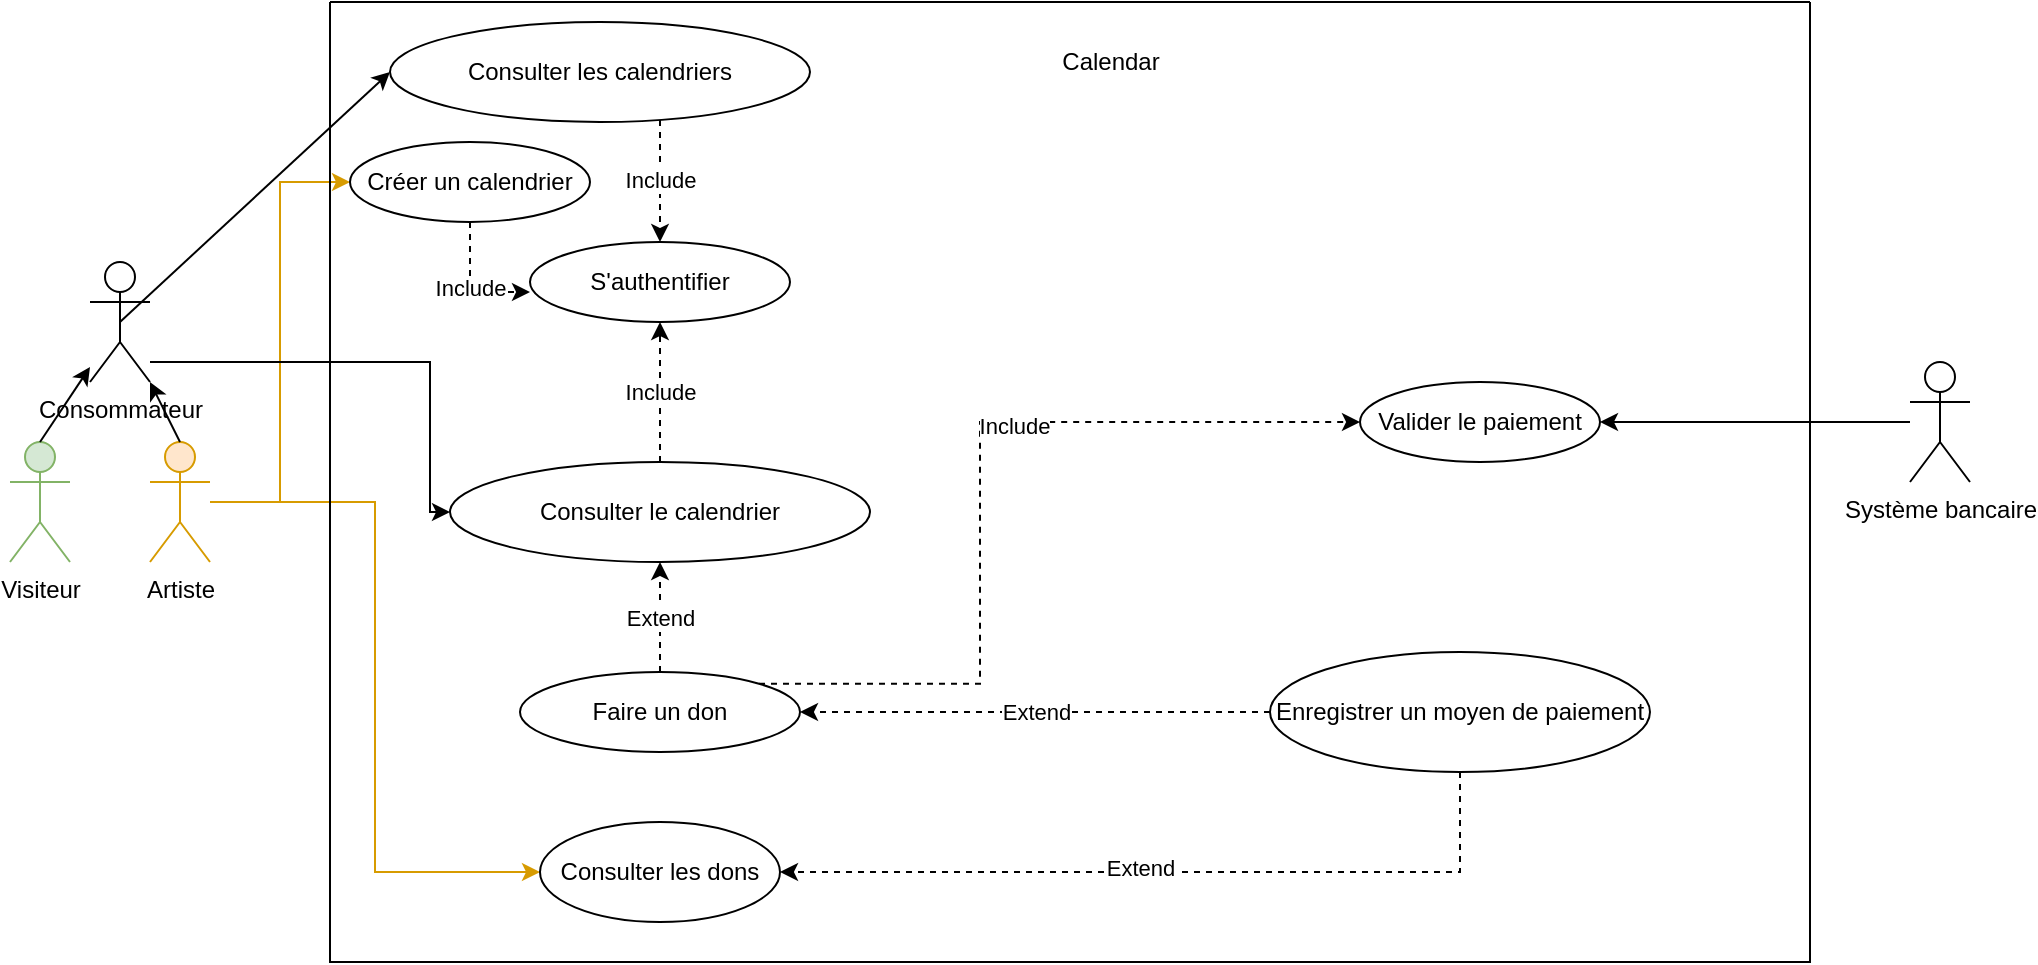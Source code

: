 <mxfile version="15.8.7" type="device" pages="8"><diagram id="QAnJ51kkM_QTyxlCYw_B" name="Calendar"><mxGraphModel dx="1422" dy="881" grid="1" gridSize="10" guides="1" tooltips="1" connect="1" arrows="1" fold="1" page="1" pageScale="1" pageWidth="850" pageHeight="1100" math="0" shadow="0"><root><mxCell id="0"/><mxCell id="1" parent="0"/><mxCell id="khuNeFRZMQMcJJ1QajsF-17" style="edgeStyle=orthogonalEdgeStyle;rounded=0;orthogonalLoop=1;jettySize=auto;html=1;entryX=0;entryY=0.5;entryDx=0;entryDy=0;fillColor=#ffe6cc;strokeColor=#d79b00;" parent="1" source="khuNeFRZMQMcJJ1QajsF-1" target="khuNeFRZMQMcJJ1QajsF-16" edge="1"><mxGeometry relative="1" as="geometry"/></mxCell><mxCell id="khuNeFRZMQMcJJ1QajsF-32" style="edgeStyle=orthogonalEdgeStyle;rounded=0;orthogonalLoop=1;jettySize=auto;html=1;entryX=0;entryY=0.5;entryDx=0;entryDy=0;fillColor=#ffe6cc;strokeColor=#d79b00;" parent="1" source="khuNeFRZMQMcJJ1QajsF-1" target="khuNeFRZMQMcJJ1QajsF-30" edge="1"><mxGeometry relative="1" as="geometry"/></mxCell><mxCell id="khuNeFRZMQMcJJ1QajsF-1" value="Artiste" style="shape=umlActor;verticalLabelPosition=bottom;verticalAlign=top;html=1;outlineConnect=0;fillColor=#ffe6cc;strokeColor=#d79b00;" parent="1" vertex="1"><mxGeometry x="100" y="350" width="30" height="60" as="geometry"/></mxCell><mxCell id="khuNeFRZMQMcJJ1QajsF-3" value="" style="swimlane;startSize=0;" parent="1" vertex="1"><mxGeometry x="190" y="130" width="740" height="480" as="geometry"/></mxCell><mxCell id="khuNeFRZMQMcJJ1QajsF-11" value="Include" style="edgeStyle=orthogonalEdgeStyle;rounded=0;orthogonalLoop=1;jettySize=auto;html=1;entryX=0.5;entryY=0;entryDx=0;entryDy=0;dashed=1;" parent="khuNeFRZMQMcJJ1QajsF-3" source="khuNeFRZMQMcJJ1QajsF-4" target="khuNeFRZMQMcJJ1QajsF-5" edge="1"><mxGeometry relative="1" as="geometry"><Array as="points"><mxPoint x="165" y="70"/><mxPoint x="165" y="70"/></Array></mxGeometry></mxCell><mxCell id="khuNeFRZMQMcJJ1QajsF-4" value="Consulter les calendriers" style="ellipse;whiteSpace=wrap;html=1;" parent="khuNeFRZMQMcJJ1QajsF-3" vertex="1"><mxGeometry x="30" y="10" width="210" height="50" as="geometry"/></mxCell><mxCell id="khuNeFRZMQMcJJ1QajsF-5" value="S'authentifier" style="ellipse;whiteSpace=wrap;html=1;" parent="khuNeFRZMQMcJJ1QajsF-3" vertex="1"><mxGeometry x="100" y="120" width="130" height="40" as="geometry"/></mxCell><mxCell id="khuNeFRZMQMcJJ1QajsF-15" value="Extend" style="edgeStyle=orthogonalEdgeStyle;rounded=0;orthogonalLoop=1;jettySize=auto;html=1;entryX=1;entryY=0.5;entryDx=0;entryDy=0;dashed=1;" parent="khuNeFRZMQMcJJ1QajsF-3" source="khuNeFRZMQMcJJ1QajsF-12" target="khuNeFRZMQMcJJ1QajsF-13" edge="1"><mxGeometry relative="1" as="geometry"/></mxCell><mxCell id="khuNeFRZMQMcJJ1QajsF-19" style="edgeStyle=orthogonalEdgeStyle;rounded=0;orthogonalLoop=1;jettySize=auto;html=1;entryX=1;entryY=0.5;entryDx=0;entryDy=0;dashed=1;exitX=0.5;exitY=1;exitDx=0;exitDy=0;" parent="khuNeFRZMQMcJJ1QajsF-3" source="khuNeFRZMQMcJJ1QajsF-12" target="khuNeFRZMQMcJJ1QajsF-16" edge="1"><mxGeometry relative="1" as="geometry"><Array as="points"><mxPoint x="565" y="435"/></Array></mxGeometry></mxCell><mxCell id="khuNeFRZMQMcJJ1QajsF-20" value="Extend" style="edgeLabel;html=1;align=center;verticalAlign=middle;resizable=0;points=[];" parent="khuNeFRZMQMcJJ1QajsF-19" vertex="1" connectable="0"><mxGeometry x="0.078" y="-2" relative="1" as="geometry"><mxPoint as="offset"/></mxGeometry></mxCell><mxCell id="khuNeFRZMQMcJJ1QajsF-12" value="Enregistrer un moyen de paiement" style="ellipse;whiteSpace=wrap;html=1;" parent="khuNeFRZMQMcJJ1QajsF-3" vertex="1"><mxGeometry x="470" y="325" width="190" height="60" as="geometry"/></mxCell><mxCell id="khuNeFRZMQMcJJ1QajsF-24" style="edgeStyle=orthogonalEdgeStyle;rounded=0;orthogonalLoop=1;jettySize=auto;html=1;entryX=0;entryY=0.5;entryDx=0;entryDy=0;dashed=1;exitX=1;exitY=0;exitDx=0;exitDy=0;" parent="khuNeFRZMQMcJJ1QajsF-3" source="khuNeFRZMQMcJJ1QajsF-13" target="khuNeFRZMQMcJJ1QajsF-23" edge="1"><mxGeometry relative="1" as="geometry"><Array as="points"><mxPoint x="325" y="341"/><mxPoint x="325" y="210"/></Array></mxGeometry></mxCell><mxCell id="khuNeFRZMQMcJJ1QajsF-25" value="Include" style="edgeLabel;html=1;align=center;verticalAlign=middle;resizable=0;points=[];" parent="khuNeFRZMQMcJJ1QajsF-24" vertex="1" connectable="0"><mxGeometry x="0.196" y="-2" relative="1" as="geometry"><mxPoint as="offset"/></mxGeometry></mxCell><mxCell id="Dskp-gYZ2huNioITbBGp-4" value="Extend" style="edgeStyle=orthogonalEdgeStyle;rounded=0;orthogonalLoop=1;jettySize=auto;html=1;entryX=0.5;entryY=1;entryDx=0;entryDy=0;dashed=1;" parent="khuNeFRZMQMcJJ1QajsF-3" source="khuNeFRZMQMcJJ1QajsF-13" target="Dskp-gYZ2huNioITbBGp-1" edge="1"><mxGeometry relative="1" as="geometry"/></mxCell><mxCell id="khuNeFRZMQMcJJ1QajsF-13" value="Faire un don" style="ellipse;whiteSpace=wrap;html=1;" parent="khuNeFRZMQMcJJ1QajsF-3" vertex="1"><mxGeometry x="95" y="335" width="140" height="40" as="geometry"/></mxCell><mxCell id="khuNeFRZMQMcJJ1QajsF-16" value="Consulter les dons" style="ellipse;whiteSpace=wrap;html=1;" parent="khuNeFRZMQMcJJ1QajsF-3" vertex="1"><mxGeometry x="105" y="410" width="120" height="50" as="geometry"/></mxCell><mxCell id="khuNeFRZMQMcJJ1QajsF-23" value="Valider le paiement" style="ellipse;whiteSpace=wrap;html=1;" parent="khuNeFRZMQMcJJ1QajsF-3" vertex="1"><mxGeometry x="515" y="190" width="120" height="40" as="geometry"/></mxCell><mxCell id="khuNeFRZMQMcJJ1QajsF-31" value="Include" style="edgeStyle=orthogonalEdgeStyle;rounded=0;orthogonalLoop=1;jettySize=auto;html=1;dashed=1;" parent="khuNeFRZMQMcJJ1QajsF-3" source="khuNeFRZMQMcJJ1QajsF-30" edge="1"><mxGeometry relative="1" as="geometry"><mxPoint x="100" y="145" as="targetPoint"/><Array as="points"><mxPoint x="70" y="145"/></Array></mxGeometry></mxCell><mxCell id="khuNeFRZMQMcJJ1QajsF-30" value="Créer un calendrier" style="ellipse;whiteSpace=wrap;html=1;" parent="khuNeFRZMQMcJJ1QajsF-3" vertex="1"><mxGeometry x="10" y="70" width="120" height="40" as="geometry"/></mxCell><mxCell id="Dskp-gYZ2huNioITbBGp-3" value="Include" style="edgeStyle=orthogonalEdgeStyle;rounded=0;orthogonalLoop=1;jettySize=auto;html=1;dashed=1;" parent="khuNeFRZMQMcJJ1QajsF-3" source="Dskp-gYZ2huNioITbBGp-1" target="khuNeFRZMQMcJJ1QajsF-5" edge="1"><mxGeometry relative="1" as="geometry"/></mxCell><mxCell id="Dskp-gYZ2huNioITbBGp-1" value="Consulter le calendrier" style="ellipse;whiteSpace=wrap;html=1;" parent="khuNeFRZMQMcJJ1QajsF-3" vertex="1"><mxGeometry x="60" y="230" width="210" height="50" as="geometry"/></mxCell><mxCell id="khuNeFRZMQMcJJ1QajsF-6" value="Visiteur" style="shape=umlActor;verticalLabelPosition=bottom;verticalAlign=top;html=1;outlineConnect=0;fillColor=#d5e8d4;strokeColor=#82b366;" parent="1" vertex="1"><mxGeometry x="30" y="350" width="30" height="60" as="geometry"/></mxCell><mxCell id="Dskp-gYZ2huNioITbBGp-2" style="edgeStyle=orthogonalEdgeStyle;rounded=0;orthogonalLoop=1;jettySize=auto;html=1;entryX=0;entryY=0.5;entryDx=0;entryDy=0;" parent="1" source="khuNeFRZMQMcJJ1QajsF-7" target="Dskp-gYZ2huNioITbBGp-1" edge="1"><mxGeometry relative="1" as="geometry"><Array as="points"><mxPoint x="240" y="310"/></Array></mxGeometry></mxCell><mxCell id="khuNeFRZMQMcJJ1QajsF-7" value="Consommateur" style="shape=umlActor;verticalLabelPosition=bottom;verticalAlign=top;html=1;outlineConnect=0;" parent="1" vertex="1"><mxGeometry x="70" y="260" width="30" height="60" as="geometry"/></mxCell><mxCell id="khuNeFRZMQMcJJ1QajsF-8" value="" style="endArrow=classic;html=1;rounded=0;exitX=0.5;exitY=0;exitDx=0;exitDy=0;exitPerimeter=0;" parent="1" source="khuNeFRZMQMcJJ1QajsF-6" target="khuNeFRZMQMcJJ1QajsF-7" edge="1"><mxGeometry width="50" height="50" relative="1" as="geometry"><mxPoint x="50" y="390" as="sourcePoint"/><mxPoint x="80" y="340" as="targetPoint"/></mxGeometry></mxCell><mxCell id="khuNeFRZMQMcJJ1QajsF-9" value="" style="endArrow=classic;html=1;rounded=0;exitX=0.5;exitY=0;exitDx=0;exitDy=0;exitPerimeter=0;" parent="1" source="khuNeFRZMQMcJJ1QajsF-1" target="khuNeFRZMQMcJJ1QajsF-7" edge="1"><mxGeometry width="50" height="50" relative="1" as="geometry"><mxPoint x="50" y="390" as="sourcePoint"/><mxPoint x="100" y="340" as="targetPoint"/></mxGeometry></mxCell><mxCell id="khuNeFRZMQMcJJ1QajsF-10" value="" style="endArrow=classic;html=1;rounded=0;entryX=0;entryY=0.5;entryDx=0;entryDy=0;exitX=0.5;exitY=0.5;exitDx=0;exitDy=0;exitPerimeter=0;" parent="1" source="khuNeFRZMQMcJJ1QajsF-7" target="khuNeFRZMQMcJJ1QajsF-4" edge="1"><mxGeometry width="50" height="50" relative="1" as="geometry"><mxPoint x="190" y="540" as="sourcePoint"/><mxPoint x="240" y="490" as="targetPoint"/></mxGeometry></mxCell><mxCell id="khuNeFRZMQMcJJ1QajsF-26" style="edgeStyle=orthogonalEdgeStyle;rounded=0;orthogonalLoop=1;jettySize=auto;html=1;entryX=1;entryY=0.5;entryDx=0;entryDy=0;" parent="1" source="khuNeFRZMQMcJJ1QajsF-21" target="khuNeFRZMQMcJJ1QajsF-23" edge="1"><mxGeometry relative="1" as="geometry"/></mxCell><mxCell id="khuNeFRZMQMcJJ1QajsF-21" value="Système bancaire" style="shape=umlActor;verticalLabelPosition=bottom;verticalAlign=top;html=1;outlineConnect=0;" parent="1" vertex="1"><mxGeometry x="980" y="310" width="30" height="60" as="geometry"/></mxCell><mxCell id="62LwRVqMm_pIJMhasLkc-1" value="Calendar" style="text;html=1;align=center;verticalAlign=middle;resizable=0;points=[];autosize=1;strokeColor=none;fillColor=none;" parent="1" vertex="1"><mxGeometry x="550" y="150" width="60" height="20" as="geometry"/></mxCell></root></mxGraphModel></diagram><diagram id="EEu-rgl-VA8itGgwEoqN" name="Create Event"><mxGraphModel dx="981" dy="597" grid="1" gridSize="10" guides="1" tooltips="1" connect="1" arrows="1" fold="1" page="1" pageScale="1" pageWidth="827" pageHeight="1169" math="0" shadow="0"><root><mxCell id="dJvkzDoscvJhENRIlzeY-0"/><mxCell id="dJvkzDoscvJhENRIlzeY-1" parent="dJvkzDoscvJhENRIlzeY-0"/><mxCell id="95wWeWLWYeje0XpT8ibe-1" style="edgeStyle=orthogonalEdgeStyle;rounded=0;orthogonalLoop=1;jettySize=auto;html=1;" edge="1" parent="dJvkzDoscvJhENRIlzeY-1" source="dJvkzDoscvJhENRIlzeY-2" target="95wWeWLWYeje0XpT8ibe-0"><mxGeometry relative="1" as="geometry"/></mxCell><mxCell id="dJvkzDoscvJhENRIlzeY-2" value="Créateur" style="shape=umlActor;verticalLabelPosition=bottom;verticalAlign=top;html=1;outlineConnect=0;" vertex="1" parent="dJvkzDoscvJhENRIlzeY-1"><mxGeometry x="90" y="130" width="30" height="60" as="geometry"/></mxCell><mxCell id="dJvkzDoscvJhENRIlzeY-4" value="" style="swimlane;startSize=0;" vertex="1" parent="dJvkzDoscvJhENRIlzeY-1"><mxGeometry x="200" y="90" width="250" height="230" as="geometry"/></mxCell><mxCell id="YPnproOZ94b61NYP9g4C-0" value="Include" style="edgeStyle=orthogonalEdgeStyle;rounded=0;orthogonalLoop=1;jettySize=auto;html=1;entryX=0.5;entryY=0;entryDx=0;entryDy=0;dashed=1;" edge="1" parent="dJvkzDoscvJhENRIlzeY-4" source="95wWeWLWYeje0XpT8ibe-0" target="MPd494-GOhhf2uIdvJJ8-0"><mxGeometry relative="1" as="geometry"/></mxCell><mxCell id="95wWeWLWYeje0XpT8ibe-0" value="Créer un événement" style="ellipse;whiteSpace=wrap;html=1;" vertex="1" parent="dJvkzDoscvJhENRIlzeY-4"><mxGeometry x="80" y="40" width="120" height="60" as="geometry"/></mxCell><mxCell id="MPd494-GOhhf2uIdvJJ8-0" value="S'authentifier" style="ellipse;whiteSpace=wrap;html=1;" vertex="1" parent="dJvkzDoscvJhENRIlzeY-4"><mxGeometry x="75" y="150" width="130" height="40" as="geometry"/></mxCell><mxCell id="LBwnPuI4H_gBrWLcucVW-0" value="Admin" style="shape=umlActor;verticalLabelPosition=bottom;verticalAlign=top;html=1;outlineConnect=0;" vertex="1" parent="dJvkzDoscvJhENRIlzeY-1"><mxGeometry x="140" y="230" width="30" height="60" as="geometry"/></mxCell><mxCell id="LBwnPuI4H_gBrWLcucVW-1" value="Artiste" style="shape=umlActor;verticalLabelPosition=bottom;verticalAlign=top;html=1;outlineConnect=0;" vertex="1" parent="dJvkzDoscvJhENRIlzeY-1"><mxGeometry x="50" y="230" width="30" height="60" as="geometry"/></mxCell><mxCell id="LBwnPuI4H_gBrWLcucVW-2" value="" style="endArrow=classic;html=1;rounded=0;exitX=0.75;exitY=0.1;exitDx=0;exitDy=0;exitPerimeter=0;" edge="1" parent="dJvkzDoscvJhENRIlzeY-1" source="LBwnPuI4H_gBrWLcucVW-1"><mxGeometry width="50" height="50" relative="1" as="geometry"><mxPoint x="140" y="330" as="sourcePoint"/><mxPoint x="90" y="210" as="targetPoint"/></mxGeometry></mxCell><mxCell id="LBwnPuI4H_gBrWLcucVW-4" value="" style="endArrow=classic;html=1;rounded=0;exitX=0.25;exitY=0.1;exitDx=0;exitDy=0;exitPerimeter=0;" edge="1" parent="dJvkzDoscvJhENRIlzeY-1" source="LBwnPuI4H_gBrWLcucVW-0"><mxGeometry width="50" height="50" relative="1" as="geometry"><mxPoint x="140" y="330" as="sourcePoint"/><mxPoint x="120" y="210" as="targetPoint"/></mxGeometry></mxCell><mxCell id="98RrRQ-uSH5Tw5-s54lu-0" value="Create Event" style="text;html=1;align=center;verticalAlign=middle;resizable=0;points=[];autosize=1;strokeColor=none;fillColor=none;" vertex="1" parent="dJvkzDoscvJhENRIlzeY-1"><mxGeometry x="285" y="90" width="90" height="20" as="geometry"/></mxCell></root></mxGraphModel></diagram><diagram id="XHwrRkez3FN9sJCS6GAG" name="Flux création d'event"><mxGraphModel dx="1422" dy="881" grid="1" gridSize="10" guides="1" tooltips="1" connect="1" arrows="1" fold="1" page="1" pageScale="1" pageWidth="850" pageHeight="1100" math="0" shadow="0"><root><mxCell id="kBGjgQhgRRKyChbz_F-n-0"/><mxCell id="kBGjgQhgRRKyChbz_F-n-1" parent="kBGjgQhgRRKyChbz_F-n-0"/><mxCell id="kBGjgQhgRRKyChbz_F-n-2" value="Afficher le formulaire de création" style="strokeWidth=2;html=1;shape=mxgraph.flowchart.start_2;whiteSpace=wrap;" vertex="1" parent="kBGjgQhgRRKyChbz_F-n-1"><mxGeometry x="280" y="90" width="250" height="60" as="geometry"/></mxCell><mxCell id="kBGjgQhgRRKyChbz_F-n-3" value="Création d'event" style="text;html=1;align=center;verticalAlign=middle;resizable=0;points=[];autosize=1;strokeColor=none;fillColor=none;fontSize=27;fontStyle=1" vertex="1" parent="kBGjgQhgRRKyChbz_F-n-1"><mxGeometry x="40" y="20" width="230" height="40" as="geometry"/></mxCell><mxCell id="kBGjgQhgRRKyChbz_F-n-6" value="" style="verticalLabelPosition=bottom;verticalAlign=top;html=1;strokeWidth=2;shape=mxgraph.arrows2.arrow;dy=0.6;dx=40;notch=0;rotation=90;" vertex="1" parent="kBGjgQhgRRKyChbz_F-n-1"><mxGeometry x="355" y="170" width="100" height="70" as="geometry"/></mxCell><mxCell id="kBGjgQhgRRKyChbz_F-n-7" value="Renseigner les informations de l'événement" style="rounded=1;whiteSpace=wrap;html=1;absoluteArcSize=1;arcSize=14;strokeWidth=2;" vertex="1" parent="kBGjgQhgRRKyChbz_F-n-1"><mxGeometry x="327.5" y="260" width="155" height="60" as="geometry"/></mxCell><mxCell id="kBGjgQhgRRKyChbz_F-n-8" value="Validation du formulaire" style="strokeWidth=2;html=1;shape=mxgraph.flowchart.decision;whiteSpace=wrap;" vertex="1" parent="kBGjgQhgRRKyChbz_F-n-1"><mxGeometry x="342.5" y="430" width="125" height="100" as="geometry"/></mxCell><mxCell id="kBGjgQhgRRKyChbz_F-n-9" value="" style="verticalLabelPosition=bottom;verticalAlign=top;html=1;strokeWidth=2;shape=mxgraph.arrows2.arrow;dy=0.6;dx=40;notch=0;rotation=90;" vertex="1" parent="kBGjgQhgRRKyChbz_F-n-1"><mxGeometry x="355" y="340" width="100" height="70" as="geometry"/></mxCell><mxCell id="kBGjgQhgRRKyChbz_F-n-10" value="OUI" style="verticalLabelPosition=bottom;verticalAlign=top;html=1;strokeWidth=2;shape=mxgraph.arrows2.arrow;dy=0.6;dx=40;notch=0;rotation=90;fillColor=#d5e8d4;strokeColor=#82b366;" vertex="1" parent="kBGjgQhgRRKyChbz_F-n-1"><mxGeometry x="355" y="550" width="100" height="70" as="geometry"/></mxCell><mxCell id="kBGjgQhgRRKyChbz_F-n-13" value="NON" style="html=1;shadow=0;dashed=0;align=center;verticalAlign=middle;shape=mxgraph.arrows2.uTurnArrow;dy=11;arrowHead=43;dx2=30.25;fillColor=#f8cecc;strokeColor=#b85450;" vertex="1" parent="kBGjgQhgRRKyChbz_F-n-1"><mxGeometry x="190" y="270" width="152.5" height="220" as="geometry"/></mxCell><mxCell id="kBGjgQhgRRKyChbz_F-n-14" value="Event créé" style="strokeWidth=2;html=1;shape=mxgraph.flowchart.start_2;whiteSpace=wrap;" vertex="1" parent="kBGjgQhgRRKyChbz_F-n-1"><mxGeometry x="355" y="640" width="100" height="60" as="geometry"/></mxCell></root></mxGraphModel></diagram><diagram name="Flux création de compte" id="Gyd8Y86on8ph2_6-7vn2"><mxGraphModel dx="1422" dy="881" grid="1" gridSize="10" guides="1" tooltips="1" connect="1" arrows="1" fold="1" page="1" pageScale="1" pageWidth="850" pageHeight="1100" math="0" shadow="0"><root><mxCell id="SqGoVxzPBfDuVLlwfHH7-0"/><mxCell id="SqGoVxzPBfDuVLlwfHH7-1" parent="SqGoVxzPBfDuVLlwfHH7-0"/><mxCell id="SqGoVxzPBfDuVLlwfHH7-2" value="Afficher le formulaire de création" style="strokeWidth=2;html=1;shape=mxgraph.flowchart.start_2;whiteSpace=wrap;" vertex="1" parent="SqGoVxzPBfDuVLlwfHH7-1"><mxGeometry x="280" y="90" width="250" height="60" as="geometry"/></mxCell><mxCell id="SqGoVxzPBfDuVLlwfHH7-3" value="Création de compte" style="text;html=1;align=center;verticalAlign=middle;resizable=0;points=[];autosize=1;strokeColor=none;fillColor=none;fontSize=27;fontStyle=1" vertex="1" parent="SqGoVxzPBfDuVLlwfHH7-1"><mxGeometry x="20" y="20" width="270" height="40" as="geometry"/></mxCell><mxCell id="SqGoVxzPBfDuVLlwfHH7-4" value="" style="verticalLabelPosition=bottom;verticalAlign=top;html=1;strokeWidth=2;shape=mxgraph.arrows2.arrow;dy=0.6;dx=40;notch=0;rotation=90;" vertex="1" parent="SqGoVxzPBfDuVLlwfHH7-1"><mxGeometry x="355" y="170" width="100" height="70" as="geometry"/></mxCell><mxCell id="SqGoVxzPBfDuVLlwfHH7-5" value="Renseigner les informations personnelles" style="rounded=1;whiteSpace=wrap;html=1;absoluteArcSize=1;arcSize=14;strokeWidth=2;" vertex="1" parent="SqGoVxzPBfDuVLlwfHH7-1"><mxGeometry x="327.5" y="260" width="155" height="60" as="geometry"/></mxCell><mxCell id="SqGoVxzPBfDuVLlwfHH7-6" value="Valider le mot de passe" style="strokeWidth=2;html=1;shape=mxgraph.flowchart.decision;whiteSpace=wrap;" vertex="1" parent="SqGoVxzPBfDuVLlwfHH7-1"><mxGeometry x="342.5" y="580" width="125" height="100" as="geometry"/></mxCell><mxCell id="SqGoVxzPBfDuVLlwfHH7-7" value="" style="verticalLabelPosition=bottom;verticalAlign=top;html=1;strokeWidth=2;shape=mxgraph.arrows2.arrow;dy=0.6;dx=40;notch=0;rotation=90;" vertex="1" parent="SqGoVxzPBfDuVLlwfHH7-1"><mxGeometry x="355" y="500" width="100" height="70" as="geometry"/></mxCell><mxCell id="SqGoVxzPBfDuVLlwfHH7-8" value="OUI" style="verticalLabelPosition=bottom;verticalAlign=top;html=1;strokeWidth=2;shape=mxgraph.arrows2.arrow;dy=0.6;dx=40;notch=0;rotation=90;fillColor=#d5e8d4;strokeColor=#82b366;" vertex="1" parent="SqGoVxzPBfDuVLlwfHH7-1"><mxGeometry x="355" y="700" width="100" height="70" as="geometry"/></mxCell><mxCell id="SqGoVxzPBfDuVLlwfHH7-9" value="NON" style="html=1;shadow=0;dashed=0;align=center;verticalAlign=middle;shape=mxgraph.arrows2.uTurnArrow;dy=11;arrowHead=43;dx2=39.25;fillColor=#f8cecc;strokeColor=#b85450;" vertex="1" parent="SqGoVxzPBfDuVLlwfHH7-1"><mxGeometry x="190" y="440" width="152.5" height="200" as="geometry"/></mxCell><mxCell id="SqGoVxzPBfDuVLlwfHH7-10" value="Compte créé" style="strokeWidth=2;html=1;shape=mxgraph.flowchart.start_2;whiteSpace=wrap;" vertex="1" parent="SqGoVxzPBfDuVLlwfHH7-1"><mxGeometry x="355" y="790" width="100" height="60" as="geometry"/></mxCell><mxCell id="SqGoVxzPBfDuVLlwfHH7-11" value="Renseigner un mot de passe" style="rounded=1;whiteSpace=wrap;html=1;absoluteArcSize=1;arcSize=14;strokeWidth=2;" vertex="1" parent="SqGoVxzPBfDuVLlwfHH7-1"><mxGeometry x="327.5" y="430" width="155" height="60" as="geometry"/></mxCell><mxCell id="SqGoVxzPBfDuVLlwfHH7-12" value="" style="verticalLabelPosition=bottom;verticalAlign=top;html=1;strokeWidth=2;shape=mxgraph.arrows2.arrow;dy=0.6;dx=40;notch=0;rotation=90;" vertex="1" parent="SqGoVxzPBfDuVLlwfHH7-1"><mxGeometry x="355" y="340" width="100" height="70" as="geometry"/></mxCell></root></mxGraphModel></diagram><diagram name="Flux connexion compte" id="EQBsrT30Idf6if3KXpEM"><mxGraphModel dx="1422" dy="881" grid="1" gridSize="10" guides="1" tooltips="1" connect="1" arrows="1" fold="1" page="1" pageScale="1" pageWidth="850" pageHeight="1100" math="0" shadow="0"><root><mxCell id="M_YKxKbMZ46MYYlOQzrW-0"/><mxCell id="M_YKxKbMZ46MYYlOQzrW-1" parent="M_YKxKbMZ46MYYlOQzrW-0"/><mxCell id="M_YKxKbMZ46MYYlOQzrW-14" value="" style="edgeStyle=orthogonalEdgeStyle;rounded=0;orthogonalLoop=1;jettySize=auto;html=1;fontSize=27;" edge="1" parent="M_YKxKbMZ46MYYlOQzrW-1" source="M_YKxKbMZ46MYYlOQzrW-2" target="M_YKxKbMZ46MYYlOQzrW-13"><mxGeometry relative="1" as="geometry"/></mxCell><mxCell id="M_YKxKbMZ46MYYlOQzrW-2" value="Afficher le formulaire de connexion" style="strokeWidth=2;html=1;shape=mxgraph.flowchart.start_2;whiteSpace=wrap;" vertex="1" parent="M_YKxKbMZ46MYYlOQzrW-1"><mxGeometry x="280" y="90" width="250" height="60" as="geometry"/></mxCell><mxCell id="M_YKxKbMZ46MYYlOQzrW-3" value="Connexion" style="text;html=1;align=center;verticalAlign=middle;resizable=0;points=[];autosize=1;strokeColor=none;fillColor=none;fontSize=27;fontStyle=1" vertex="1" parent="M_YKxKbMZ46MYYlOQzrW-1"><mxGeometry x="75" y="20" width="160" height="40" as="geometry"/></mxCell><mxCell id="M_YKxKbMZ46MYYlOQzrW-16" value="" style="edgeStyle=orthogonalEdgeStyle;rounded=0;orthogonalLoop=1;jettySize=auto;html=1;fontSize=27;" edge="1" parent="M_YKxKbMZ46MYYlOQzrW-1" source="M_YKxKbMZ46MYYlOQzrW-13" target="M_YKxKbMZ46MYYlOQzrW-15"><mxGeometry relative="1" as="geometry"/></mxCell><mxCell id="M_YKxKbMZ46MYYlOQzrW-13" value="Renseigner ses identifiants" style="whiteSpace=wrap;html=1;strokeWidth=2;" vertex="1" parent="M_YKxKbMZ46MYYlOQzrW-1"><mxGeometry x="345" y="230" width="120" height="60" as="geometry"/></mxCell><mxCell id="M_YKxKbMZ46MYYlOQzrW-20" value="" style="edgeStyle=orthogonalEdgeStyle;rounded=0;orthogonalLoop=1;jettySize=auto;html=1;fontSize=27;" edge="1" parent="M_YKxKbMZ46MYYlOQzrW-1" source="M_YKxKbMZ46MYYlOQzrW-15" target="M_YKxKbMZ46MYYlOQzrW-19"><mxGeometry relative="1" as="geometry"/></mxCell><mxCell id="M_YKxKbMZ46MYYlOQzrW-15" value="Renseigner un mot de passe" style="whiteSpace=wrap;html=1;strokeWidth=2;" vertex="1" parent="M_YKxKbMZ46MYYlOQzrW-1"><mxGeometry x="345" y="370" width="120" height="60" as="geometry"/></mxCell><mxCell id="M_YKxKbMZ46MYYlOQzrW-21" value="NON" style="edgeStyle=orthogonalEdgeStyle;rounded=0;orthogonalLoop=1;jettySize=auto;html=1;entryX=0;entryY=0.5;entryDx=0;entryDy=0;fontSize=27;" edge="1" parent="M_YKxKbMZ46MYYlOQzrW-1" source="M_YKxKbMZ46MYYlOQzrW-19" target="M_YKxKbMZ46MYYlOQzrW-15"><mxGeometry relative="1" as="geometry"><Array as="points"><mxPoint x="240" y="540"/><mxPoint x="240" y="400"/></Array></mxGeometry></mxCell><mxCell id="M_YKxKbMZ46MYYlOQzrW-23" value="OUI" style="edgeStyle=orthogonalEdgeStyle;rounded=0;orthogonalLoop=1;jettySize=auto;html=1;fontSize=27;" edge="1" parent="M_YKxKbMZ46MYYlOQzrW-1" source="M_YKxKbMZ46MYYlOQzrW-19" target="M_YKxKbMZ46MYYlOQzrW-22"><mxGeometry relative="1" as="geometry"/></mxCell><mxCell id="M_YKxKbMZ46MYYlOQzrW-19" value="Valider le mot de passe" style="rhombus;whiteSpace=wrap;html=1;strokeWidth=2;" vertex="1" parent="M_YKxKbMZ46MYYlOQzrW-1"><mxGeometry x="332.5" y="500" width="145" height="80" as="geometry"/></mxCell><mxCell id="M_YKxKbMZ46MYYlOQzrW-22" value="Redirection page d'accueil" style="ellipse;whiteSpace=wrap;html=1;strokeWidth=2;" vertex="1" parent="M_YKxKbMZ46MYYlOQzrW-1"><mxGeometry x="345" y="670" width="120" height="60" as="geometry"/></mxCell></root></mxGraphModel></diagram><diagram name="Flux création de calendrier" id="bL4xmxkwHChQ82lcf9_W"><mxGraphModel dx="1422" dy="881" grid="1" gridSize="10" guides="1" tooltips="1" connect="1" arrows="1" fold="1" page="1" pageScale="1" pageWidth="850" pageHeight="1100" math="0" shadow="0"><root><mxCell id="ZysHrQtaBE2tgq0bDib1-0"/><mxCell id="ZysHrQtaBE2tgq0bDib1-1" parent="ZysHrQtaBE2tgq0bDib1-0"/><mxCell id="ZysHrQtaBE2tgq0bDib1-2" value="" style="edgeStyle=orthogonalEdgeStyle;rounded=0;orthogonalLoop=1;jettySize=auto;html=1;fontSize=27;" edge="1" parent="ZysHrQtaBE2tgq0bDib1-1" source="ZysHrQtaBE2tgq0bDib1-3" target="ZysHrQtaBE2tgq0bDib1-6"><mxGeometry relative="1" as="geometry"/></mxCell><mxCell id="ZysHrQtaBE2tgq0bDib1-3" value="Afficher le formulaire de création de calendrier" style="strokeWidth=2;html=1;shape=mxgraph.flowchart.start_2;whiteSpace=wrap;" vertex="1" parent="ZysHrQtaBE2tgq0bDib1-1"><mxGeometry x="260" y="90" width="290" height="60" as="geometry"/></mxCell><mxCell id="ZysHrQtaBE2tgq0bDib1-4" value="Création de calendrier" style="text;html=1;align=center;verticalAlign=middle;resizable=0;points=[];autosize=1;strokeColor=none;fillColor=none;fontSize=27;fontStyle=1" vertex="1" parent="ZysHrQtaBE2tgq0bDib1-1"><mxGeometry x="5" y="20" width="300" height="40" as="geometry"/></mxCell><mxCell id="7mLBQOrN_R90471NywVg-2" value="" style="edgeStyle=orthogonalEdgeStyle;rounded=0;orthogonalLoop=1;jettySize=auto;html=1;fontSize=27;" edge="1" parent="ZysHrQtaBE2tgq0bDib1-1" source="ZysHrQtaBE2tgq0bDib1-6" target="7mLBQOrN_R90471NywVg-1"><mxGeometry relative="1" as="geometry"/></mxCell><mxCell id="ZysHrQtaBE2tgq0bDib1-6" value="Renseigner les informations" style="whiteSpace=wrap;html=1;strokeWidth=2;" vertex="1" parent="ZysHrQtaBE2tgq0bDib1-1"><mxGeometry x="345" y="230" width="120" height="60" as="geometry"/></mxCell><mxCell id="ZysHrQtaBE2tgq0bDib1-10" value="OUI" style="edgeStyle=orthogonalEdgeStyle;rounded=0;orthogonalLoop=1;jettySize=auto;html=1;fontSize=27;" edge="1" parent="ZysHrQtaBE2tgq0bDib1-1" source="ZysHrQtaBE2tgq0bDib1-11" target="ZysHrQtaBE2tgq0bDib1-12"><mxGeometry relative="1" as="geometry"/></mxCell><mxCell id="7mLBQOrN_R90471NywVg-6" value="NON" style="edgeStyle=orthogonalEdgeStyle;rounded=0;orthogonalLoop=1;jettySize=auto;html=1;entryX=0;entryY=0.5;entryDx=0;entryDy=0;fontSize=27;" edge="1" parent="ZysHrQtaBE2tgq0bDib1-1" source="ZysHrQtaBE2tgq0bDib1-11" target="ZysHrQtaBE2tgq0bDib1-6"><mxGeometry relative="1" as="geometry"><Array as="points"><mxPoint x="210" y="650"/><mxPoint x="210" y="260"/></Array></mxGeometry></mxCell><mxCell id="ZysHrQtaBE2tgq0bDib1-11" value="Valider le formulaire" style="rhombus;whiteSpace=wrap;html=1;strokeWidth=2;" vertex="1" parent="ZysHrQtaBE2tgq0bDib1-1"><mxGeometry x="332.5" y="610" width="145" height="80" as="geometry"/></mxCell><mxCell id="ZysHrQtaBE2tgq0bDib1-12" value="Calendrier créé" style="ellipse;whiteSpace=wrap;html=1;strokeWidth=2;" vertex="1" parent="ZysHrQtaBE2tgq0bDib1-1"><mxGeometry x="345" y="770" width="120" height="60" as="geometry"/></mxCell><mxCell id="7mLBQOrN_R90471NywVg-4" value="" style="edgeStyle=orthogonalEdgeStyle;rounded=0;orthogonalLoop=1;jettySize=auto;html=1;fontSize=27;" edge="1" parent="ZysHrQtaBE2tgq0bDib1-1" source="7mLBQOrN_R90471NywVg-1" target="7mLBQOrN_R90471NywVg-3"><mxGeometry relative="1" as="geometry"/></mxCell><mxCell id="7mLBQOrN_R90471NywVg-1" value="Choisir un event" style="whiteSpace=wrap;html=1;strokeWidth=2;" vertex="1" parent="ZysHrQtaBE2tgq0bDib1-1"><mxGeometry x="345" y="370" width="120" height="60" as="geometry"/></mxCell><mxCell id="7mLBQOrN_R90471NywVg-5" style="edgeStyle=orthogonalEdgeStyle;rounded=0;orthogonalLoop=1;jettySize=auto;html=1;entryX=0.5;entryY=0;entryDx=0;entryDy=0;fontSize=27;" edge="1" parent="ZysHrQtaBE2tgq0bDib1-1" source="7mLBQOrN_R90471NywVg-3" target="ZysHrQtaBE2tgq0bDib1-11"><mxGeometry relative="1" as="geometry"/></mxCell><mxCell id="7mLBQOrN_R90471NywVg-3" value="Assigner les NFT aux cases" style="whiteSpace=wrap;html=1;strokeWidth=2;" vertex="1" parent="ZysHrQtaBE2tgq0bDib1-1"><mxGeometry x="345" y="510" width="120" height="60" as="geometry"/></mxCell></root></mxGraphModel></diagram><diagram id="LYMO3wYubX8azDG0Zedt" name="Flux consultation calendrier"><mxGraphModel dx="1422" dy="881" grid="1" gridSize="10" guides="1" tooltips="1" connect="1" arrows="1" fold="1" page="1" pageScale="1" pageWidth="850" pageHeight="1100" math="0" shadow="0"><root><mxCell id="RT7d1MSbs99EN8ehyouF-0"/><mxCell id="RT7d1MSbs99EN8ehyouF-1" parent="RT7d1MSbs99EN8ehyouF-0"/><mxCell id="RT7d1MSbs99EN8ehyouF-2" value="Consulter un calendrier" style="text;html=1;align=center;verticalAlign=middle;resizable=0;points=[];autosize=1;strokeColor=none;fillColor=none;fontSize=27;fontStyle=1" vertex="1" parent="RT7d1MSbs99EN8ehyouF-1"><mxGeometry x="10" y="30" width="320" height="40" as="geometry"/></mxCell><mxCell id="RT7d1MSbs99EN8ehyouF-6" value="" style="edgeStyle=orthogonalEdgeStyle;rounded=0;orthogonalLoop=1;jettySize=auto;html=1;fontSize=12;" edge="1" parent="RT7d1MSbs99EN8ehyouF-1" source="RT7d1MSbs99EN8ehyouF-4" target="RT7d1MSbs99EN8ehyouF-5"><mxGeometry relative="1" as="geometry"/></mxCell><mxCell id="RT7d1MSbs99EN8ehyouF-4" value="Afficher les calendriers" style="strokeWidth=2;html=1;shape=mxgraph.flowchart.start_1;whiteSpace=wrap;fontSize=12;" vertex="1" parent="RT7d1MSbs99EN8ehyouF-1"><mxGeometry x="315" y="100" width="135" height="60" as="geometry"/></mxCell><mxCell id="RT7d1MSbs99EN8ehyouF-8" value="" style="edgeStyle=orthogonalEdgeStyle;rounded=0;orthogonalLoop=1;jettySize=auto;html=1;fontSize=12;" edge="1" parent="RT7d1MSbs99EN8ehyouF-1" source="RT7d1MSbs99EN8ehyouF-5" target="RT7d1MSbs99EN8ehyouF-7"><mxGeometry relative="1" as="geometry"/></mxCell><mxCell id="RT7d1MSbs99EN8ehyouF-5" value="Choisir un calendrier" style="whiteSpace=wrap;html=1;strokeWidth=2;" vertex="1" parent="RT7d1MSbs99EN8ehyouF-1"><mxGeometry x="303.75" y="200" width="157.5" height="60" as="geometry"/></mxCell><mxCell id="RT7d1MSbs99EN8ehyouF-25" style="edgeStyle=orthogonalEdgeStyle;rounded=0;orthogonalLoop=1;jettySize=auto;html=1;entryX=0.5;entryY=0;entryDx=0;entryDy=0;fontSize=12;" edge="1" parent="RT7d1MSbs99EN8ehyouF-1" source="RT7d1MSbs99EN8ehyouF-7" target="RT7d1MSbs99EN8ehyouF-9"><mxGeometry relative="1" as="geometry"/></mxCell><mxCell id="RT7d1MSbs99EN8ehyouF-7" value="Afficher le calendrier" style="whiteSpace=wrap;html=1;strokeWidth=2;" vertex="1" parent="RT7d1MSbs99EN8ehyouF-1"><mxGeometry x="303.75" y="300" width="157.5" height="60" as="geometry"/></mxCell><mxCell id="RT7d1MSbs99EN8ehyouF-21" style="edgeStyle=orthogonalEdgeStyle;rounded=0;orthogonalLoop=1;jettySize=auto;html=1;entryX=0.5;entryY=0;entryDx=0;entryDy=0;fontSize=12;" edge="1" parent="RT7d1MSbs99EN8ehyouF-1" source="RT7d1MSbs99EN8ehyouF-9" target="RT7d1MSbs99EN8ehyouF-17"><mxGeometry relative="1" as="geometry"/></mxCell><mxCell id="RT7d1MSbs99EN8ehyouF-9" value="Ouvrir une case" style="whiteSpace=wrap;html=1;strokeWidth=2;" vertex="1" parent="RT7d1MSbs99EN8ehyouF-1"><mxGeometry x="303.75" y="420" width="157.5" height="60" as="geometry"/></mxCell><mxCell id="RT7d1MSbs99EN8ehyouF-16" value="" style="edgeStyle=orthogonalEdgeStyle;rounded=0;orthogonalLoop=1;jettySize=auto;html=1;fontSize=12;" edge="1" parent="RT7d1MSbs99EN8ehyouF-1" source="RT7d1MSbs99EN8ehyouF-11"><mxGeometry relative="1" as="geometry"><mxPoint x="382.5" y="770" as="targetPoint"/></mxGeometry></mxCell><mxCell id="RT7d1MSbs99EN8ehyouF-30" value="" style="edgeStyle=orthogonalEdgeStyle;rounded=0;orthogonalLoop=1;jettySize=auto;html=1;fontSize=12;fontColor=#FFFFFF;" edge="1" parent="RT7d1MSbs99EN8ehyouF-1" source="RT7d1MSbs99EN8ehyouF-11" target="RT7d1MSbs99EN8ehyouF-29"><mxGeometry relative="1" as="geometry"/></mxCell><mxCell id="RT7d1MSbs99EN8ehyouF-11" value="Recevoir le NFT" style="whiteSpace=wrap;html=1;strokeWidth=2;" vertex="1" parent="RT7d1MSbs99EN8ehyouF-1"><mxGeometry x="303.75" y="670" width="157.5" height="60" as="geometry"/></mxCell><mxCell id="RT7d1MSbs99EN8ehyouF-22" value="OUI" style="edgeStyle=orthogonalEdgeStyle;rounded=0;orthogonalLoop=1;jettySize=auto;html=1;entryX=0.5;entryY=0;entryDx=0;entryDy=0;fontSize=12;" edge="1" parent="RT7d1MSbs99EN8ehyouF-1" source="RT7d1MSbs99EN8ehyouF-17" target="RT7d1MSbs99EN8ehyouF-11"><mxGeometry relative="1" as="geometry"/></mxCell><mxCell id="RT7d1MSbs99EN8ehyouF-24" value="NON" style="edgeStyle=orthogonalEdgeStyle;rounded=0;orthogonalLoop=1;jettySize=auto;html=1;fontSize=12;entryX=1;entryY=0.5;entryDx=0;entryDy=0;entryPerimeter=0;" edge="1" parent="RT7d1MSbs99EN8ehyouF-1" source="RT7d1MSbs99EN8ehyouF-17" target="RT7d1MSbs99EN8ehyouF-27"><mxGeometry relative="1" as="geometry"><mxPoint x="215" y="570" as="targetPoint"/></mxGeometry></mxCell><mxCell id="RT7d1MSbs99EN8ehyouF-17" value="Date &amp;lt;= today" style="rhombus;whiteSpace=wrap;html=1;strokeWidth=2;" vertex="1" parent="RT7d1MSbs99EN8ehyouF-1"><mxGeometry x="308.75" y="530" width="147.5" height="80" as="geometry"/></mxCell><mxCell id="RT7d1MSbs99EN8ehyouF-27" value="BANNI" style="whiteSpace=wrap;html=1;shape=mxgraph.basic.octagon2;align=center;verticalAlign=middle;dx=15;fontSize=12;fillColor=#f8cecc;strokeColor=#b85450;" vertex="1" parent="RT7d1MSbs99EN8ehyouF-1"><mxGeometry x="100" y="525" width="110" height="90" as="geometry"/></mxCell><mxCell id="RT7d1MSbs99EN8ehyouF-28" value="" style="verticalLabelPosition=bottom;verticalAlign=top;html=1;shape=mxgraph.basic.smiley;fontSize=12;fillColor=#d5e8d4;strokeColor=#82b366;" vertex="1" parent="RT7d1MSbs99EN8ehyouF-1"><mxGeometry x="333" y="770" width="100" height="100" as="geometry"/></mxCell><mxCell id="RT7d1MSbs99EN8ehyouF-29" value="Faire un don" style="rhombus;whiteSpace=wrap;html=1;strokeWidth=2;" vertex="1" parent="RT7d1MSbs99EN8ehyouF-1"><mxGeometry x="580" y="660" width="80" height="80" as="geometry"/></mxCell></root></mxGraphModel></diagram><diagram id="_K1e2i1Tnk5hrLufgcz_" name="Page-8"><mxGraphModel dx="1422" dy="881" grid="1" gridSize="10" guides="1" tooltips="1" connect="1" arrows="1" fold="1" page="1" pageScale="1" pageWidth="850" pageHeight="1100" math="0" shadow="0"><root><mxCell id="ZeYmUD5DCs-tqNjcuHBU-0"/><mxCell id="ZeYmUD5DCs-tqNjcuHBU-1" parent="ZeYmUD5DCs-tqNjcuHBU-0"/></root></mxGraphModel></diagram></mxfile>